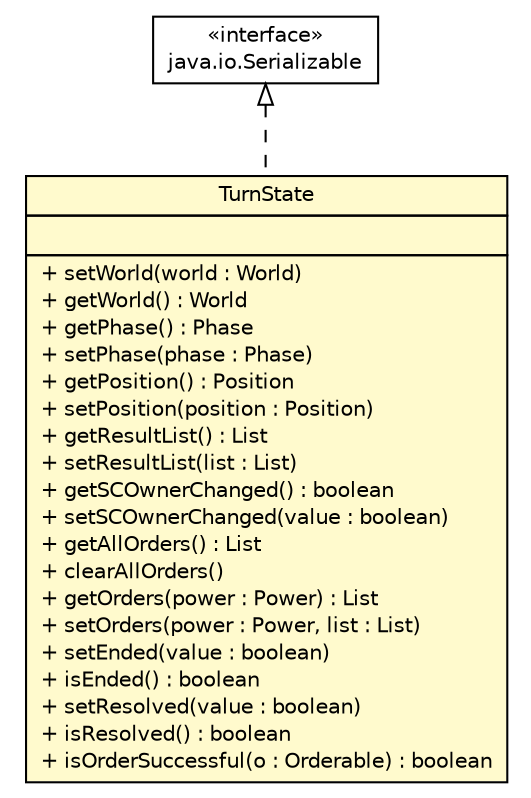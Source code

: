 #!/usr/local/bin/dot
#
# Class diagram 
# Generated by UMLGraph version 5.2 (http://www.umlgraph.org/)
#

digraph G {
	edge [fontname="Helvetica",fontsize=10,labelfontname="Helvetica",labelfontsize=10];
	node [fontname="Helvetica",fontsize=10,shape=plaintext];
	nodesep=0.25;
	ranksep=0.5;
	// dip.world.TurnState
	c7791 [label=<<table title="dip.world.TurnState" border="0" cellborder="1" cellspacing="0" cellpadding="2" port="p" bgcolor="lemonChiffon" href="./TurnState.html">
		<tr><td><table border="0" cellspacing="0" cellpadding="1">
<tr><td align="center" balign="center"> TurnState </td></tr>
		</table></td></tr>
		<tr><td><table border="0" cellspacing="0" cellpadding="1">
<tr><td align="left" balign="left">  </td></tr>
		</table></td></tr>
		<tr><td><table border="0" cellspacing="0" cellpadding="1">
<tr><td align="left" balign="left"> + setWorld(world : World) </td></tr>
<tr><td align="left" balign="left"> + getWorld() : World </td></tr>
<tr><td align="left" balign="left"> + getPhase() : Phase </td></tr>
<tr><td align="left" balign="left"> + setPhase(phase : Phase) </td></tr>
<tr><td align="left" balign="left"> + getPosition() : Position </td></tr>
<tr><td align="left" balign="left"> + setPosition(position : Position) </td></tr>
<tr><td align="left" balign="left"> + getResultList() : List </td></tr>
<tr><td align="left" balign="left"> + setResultList(list : List) </td></tr>
<tr><td align="left" balign="left"> + getSCOwnerChanged() : boolean </td></tr>
<tr><td align="left" balign="left"> + setSCOwnerChanged(value : boolean) </td></tr>
<tr><td align="left" balign="left"> + getAllOrders() : List </td></tr>
<tr><td align="left" balign="left"> + clearAllOrders() </td></tr>
<tr><td align="left" balign="left"> + getOrders(power : Power) : List </td></tr>
<tr><td align="left" balign="left"> + setOrders(power : Power, list : List) </td></tr>
<tr><td align="left" balign="left"> + setEnded(value : boolean) </td></tr>
<tr><td align="left" balign="left"> + isEnded() : boolean </td></tr>
<tr><td align="left" balign="left"> + setResolved(value : boolean) </td></tr>
<tr><td align="left" balign="left"> + isResolved() : boolean </td></tr>
<tr><td align="left" balign="left"> + isOrderSuccessful(o : Orderable) : boolean </td></tr>
		</table></td></tr>
		</table>>, fontname="Helvetica", fontcolor="black", fontsize=10.0];
	//dip.world.TurnState implements java.io.Serializable
	c7831:p -> c7791:p [dir=back,arrowtail=empty,style=dashed];
	// java.io.Serializable
	c7831 [label=<<table title="java.io.Serializable" border="0" cellborder="1" cellspacing="0" cellpadding="2" port="p" href="http://java.sun.com/j2se/1.4.2/docs/api/java/io/Serializable.html">
		<tr><td><table border="0" cellspacing="0" cellpadding="1">
<tr><td align="center" balign="center"> &#171;interface&#187; </td></tr>
<tr><td align="center" balign="center"> java.io.Serializable </td></tr>
		</table></td></tr>
		</table>>, fontname="Helvetica", fontcolor="black", fontsize=10.0];
}

